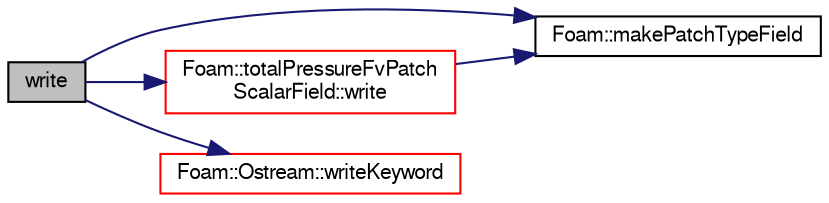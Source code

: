digraph "write"
{
  bgcolor="transparent";
  edge [fontname="FreeSans",fontsize="10",labelfontname="FreeSans",labelfontsize="10"];
  node [fontname="FreeSans",fontsize="10",shape=record];
  rankdir="LR";
  Node151 [label="write",height=0.2,width=0.4,color="black", fillcolor="grey75", style="filled", fontcolor="black"];
  Node151 -> Node152 [color="midnightblue",fontsize="10",style="solid",fontname="FreeSans"];
  Node152 [label="Foam::makePatchTypeField",height=0.2,width=0.4,color="black",URL="$a21124.html#a44a8c9a8ab08f6bf1f84bf3dab3f82a2"];
  Node151 -> Node153 [color="midnightblue",fontsize="10",style="solid",fontname="FreeSans"];
  Node153 [label="Foam::totalPressureFvPatch\lScalarField::write",height=0.2,width=0.4,color="red",URL="$a22286.html#a293fdfec8bdfbd5c3913ab4c9f3454ff",tooltip="Write. "];
  Node153 -> Node152 [color="midnightblue",fontsize="10",style="solid",fontname="FreeSans"];
  Node151 -> Node155 [color="midnightblue",fontsize="10",style="solid",fontname="FreeSans"];
  Node155 [label="Foam::Ostream::writeKeyword",height=0.2,width=0.4,color="red",URL="$a26238.html#a3c58b2bb9174ea3c4a5fa58095d1290e",tooltip="Write the keyword followed by an appropriate indentation. "];
}
